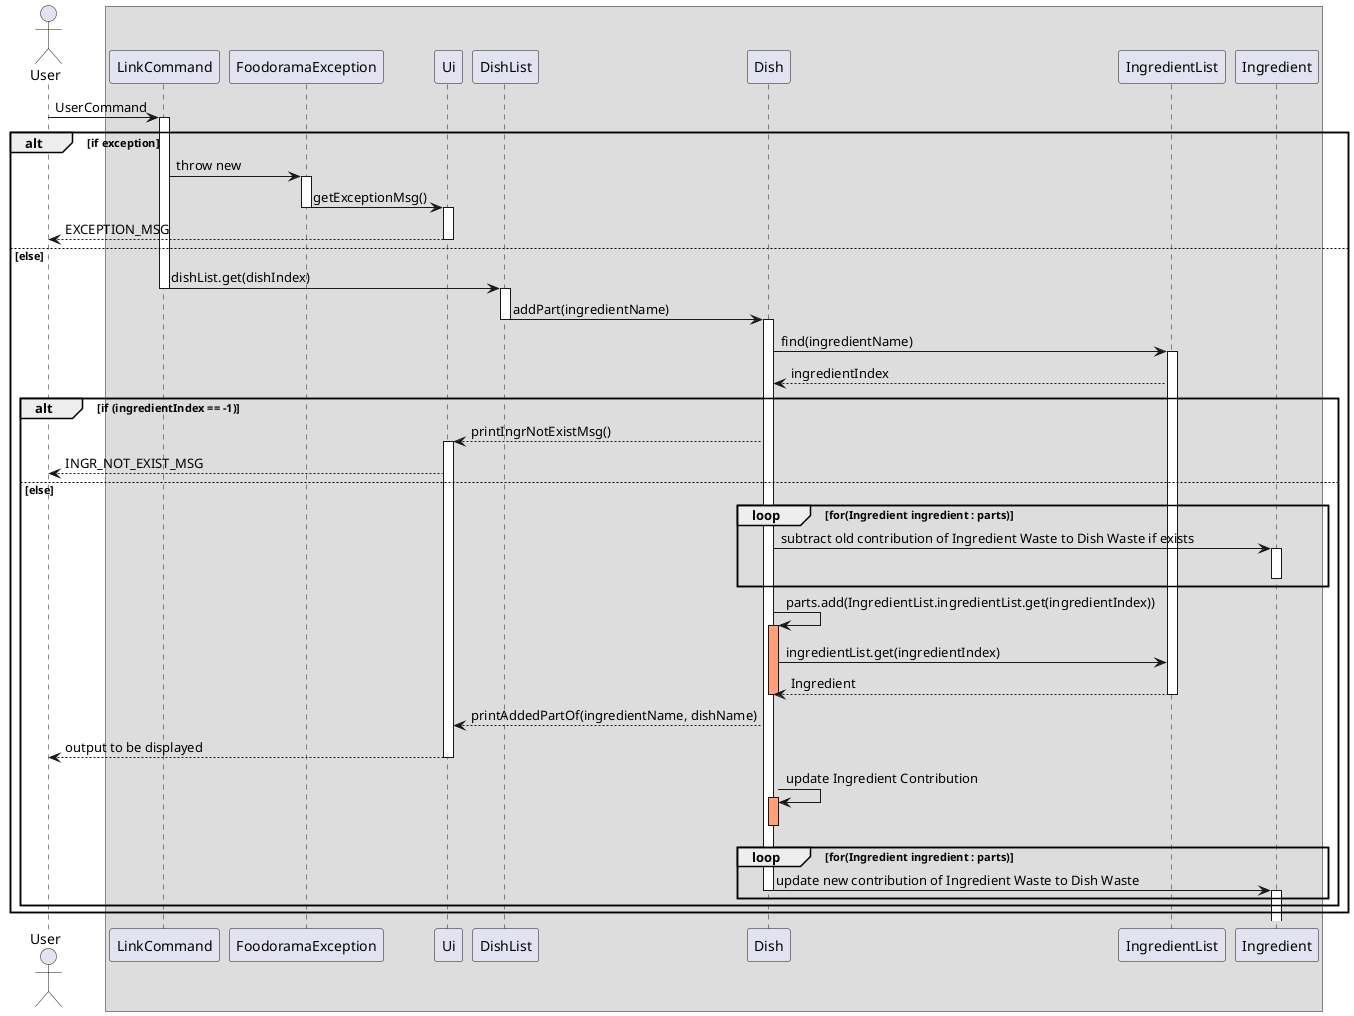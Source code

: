 @startuml
'https://plantuml.com/sequence-diagram


actor User
box
User -> LinkCommand: UserCommand
alt if exception
activate LinkCommand
LinkCommand -> FoodoramaException: throw new
activate FoodoramaException
FoodoramaException -> Ui: getExceptionMsg()
deactivate FoodoramaException
activate Ui
User <-- Ui : EXCEPTION_MSG
deactivate Ui

else else


LinkCommand -> DishList: dishList.get(dishIndex)
deactivate LinkCommand
activate DishList
DishList -> Dish: addPart(ingredientName)
deactivate DishList
activate Dish
Dish -> IngredientList: find(ingredientName)
activate IngredientList
IngredientList --> Dish: ingredientIndex
alt if (ingredientIndex == -1)
Dish --> Ui: printIngrNotExistMsg()
activate Ui
Ui --> User: INGR_NOT_EXIST_MSG
else else
loop for(Ingredient ingredient : parts)
Dish -> Ingredient: subtract old contribution of Ingredient Waste to Dish Waste if exists
activate Ingredient
deactivate Ingredient
end
Dish -> Dish: parts.add(IngredientList.ingredientList.get(ingredientIndex))
activate Dish#LightSalmon
Dish -> IngredientList: ingredientList.get(ingredientIndex)
IngredientList --> Dish: Ingredient
deactivate IngredientList
deactivate Dish
Dish --> Ui: printAddedPartOf(ingredientName, dishName)
User <-- Ui: output to be displayed
deactivate Ui
Dish -> Dish: update Ingredient Contribution
activate Dish#LightSalmon
deactivate Dish
loop for(Ingredient ingredient : parts)
Dish -> Ingredient: update new contribution of Ingredient Waste to Dish Waste
deactivate Dish
activate Ingredient
deactivate Ingredient
end
activate Ui








end
end




@enduml